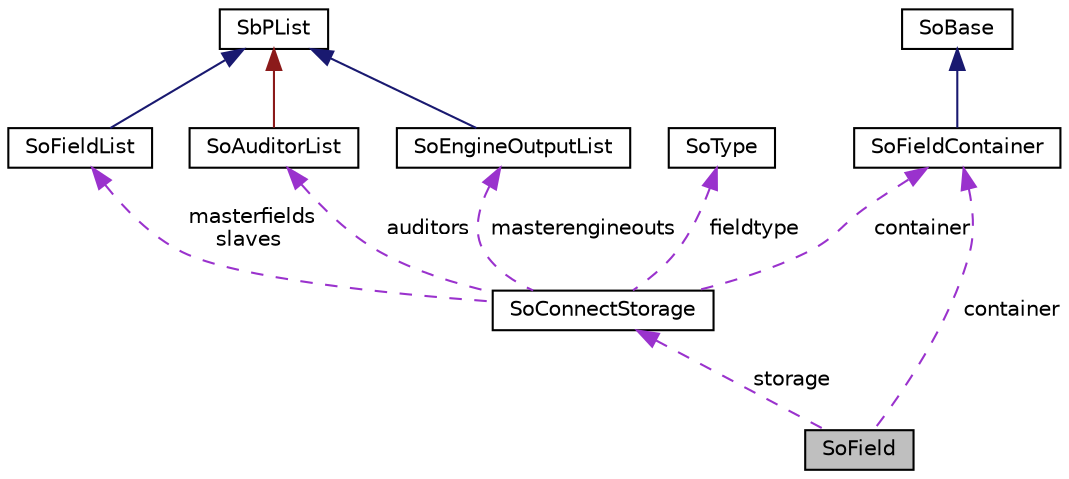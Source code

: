 digraph "SoField"
{
 // LATEX_PDF_SIZE
  edge [fontname="Helvetica",fontsize="10",labelfontname="Helvetica",labelfontsize="10"];
  node [fontname="Helvetica",fontsize="10",shape=record];
  Node1 [label="SoField",height=0.2,width=0.4,color="black", fillcolor="grey75", style="filled", fontcolor="black",tooltip="The SoField class is the top-level abstract base class for fields."];
  Node2 -> Node1 [dir="back",color="darkorchid3",fontsize="10",style="dashed",label=" container" ,fontname="Helvetica"];
  Node2 [label="SoFieldContainer",height=0.2,width=0.4,color="black", fillcolor="white", style="filled",URL="$classSoFieldContainer.html",tooltip="The SoFieldContainer class is a base class for all classes that contain fields."];
  Node3 -> Node2 [dir="back",color="midnightblue",fontsize="10",style="solid",fontname="Helvetica"];
  Node3 [label="SoBase",height=0.2,width=0.4,color="black", fillcolor="white", style="filled",URL="$classSoBase.html",tooltip="The SoBase class is the top-level superclass for a number of class-hierarchies."];
  Node4 -> Node1 [dir="back",color="darkorchid3",fontsize="10",style="dashed",label=" storage" ,fontname="Helvetica"];
  Node4 [label="SoConnectStorage",height=0.2,width=0.4,color="black", fillcolor="white", style="filled",URL="$classSoConnectStorage.html",tooltip=" "];
  Node5 -> Node4 [dir="back",color="darkorchid3",fontsize="10",style="dashed",label=" masterfields\nslaves" ,fontname="Helvetica"];
  Node5 [label="SoFieldList",height=0.2,width=0.4,color="black", fillcolor="white", style="filled",URL="$classSoFieldList.html",tooltip="The SoFieldList class is a container for pointers to SoField objects."];
  Node6 -> Node5 [dir="back",color="midnightblue",fontsize="10",style="solid",fontname="Helvetica"];
  Node6 [label="SbPList",height=0.2,width=0.4,color="black", fillcolor="white", style="filled",URL="$classSbPList.html",tooltip="The SbPList class is a container class for void pointers."];
  Node7 -> Node4 [dir="back",color="darkorchid3",fontsize="10",style="dashed",label=" auditors" ,fontname="Helvetica"];
  Node7 [label="SoAuditorList",height=0.2,width=0.4,color="black", fillcolor="white", style="filled",URL="$classSoAuditorList.html",tooltip="The SoAuditorList class is used to keep track of auditors for certain object classes."];
  Node6 -> Node7 [dir="back",color="firebrick4",fontsize="10",style="solid",fontname="Helvetica"];
  Node2 -> Node4 [dir="back",color="darkorchid3",fontsize="10",style="dashed",label=" container" ,fontname="Helvetica"];
  Node8 -> Node4 [dir="back",color="darkorchid3",fontsize="10",style="dashed",label=" fieldtype" ,fontname="Helvetica"];
  Node8 [label="SoType",height=0.2,width=0.4,color="black", fillcolor="white", style="filled",URL="$classSoType.html",tooltip="The SoType class is the basis for the runtime type system in Coin."];
  Node9 -> Node4 [dir="back",color="darkorchid3",fontsize="10",style="dashed",label=" masterengineouts" ,fontname="Helvetica"];
  Node9 [label="SoEngineOutputList",height=0.2,width=0.4,color="black", fillcolor="white", style="filled",URL="$classSoEngineOutputList.html",tooltip="The SoEngineOutputList class is a container for SoEngineOutput objects."];
  Node6 -> Node9 [dir="back",color="midnightblue",fontsize="10",style="solid",fontname="Helvetica"];
}
